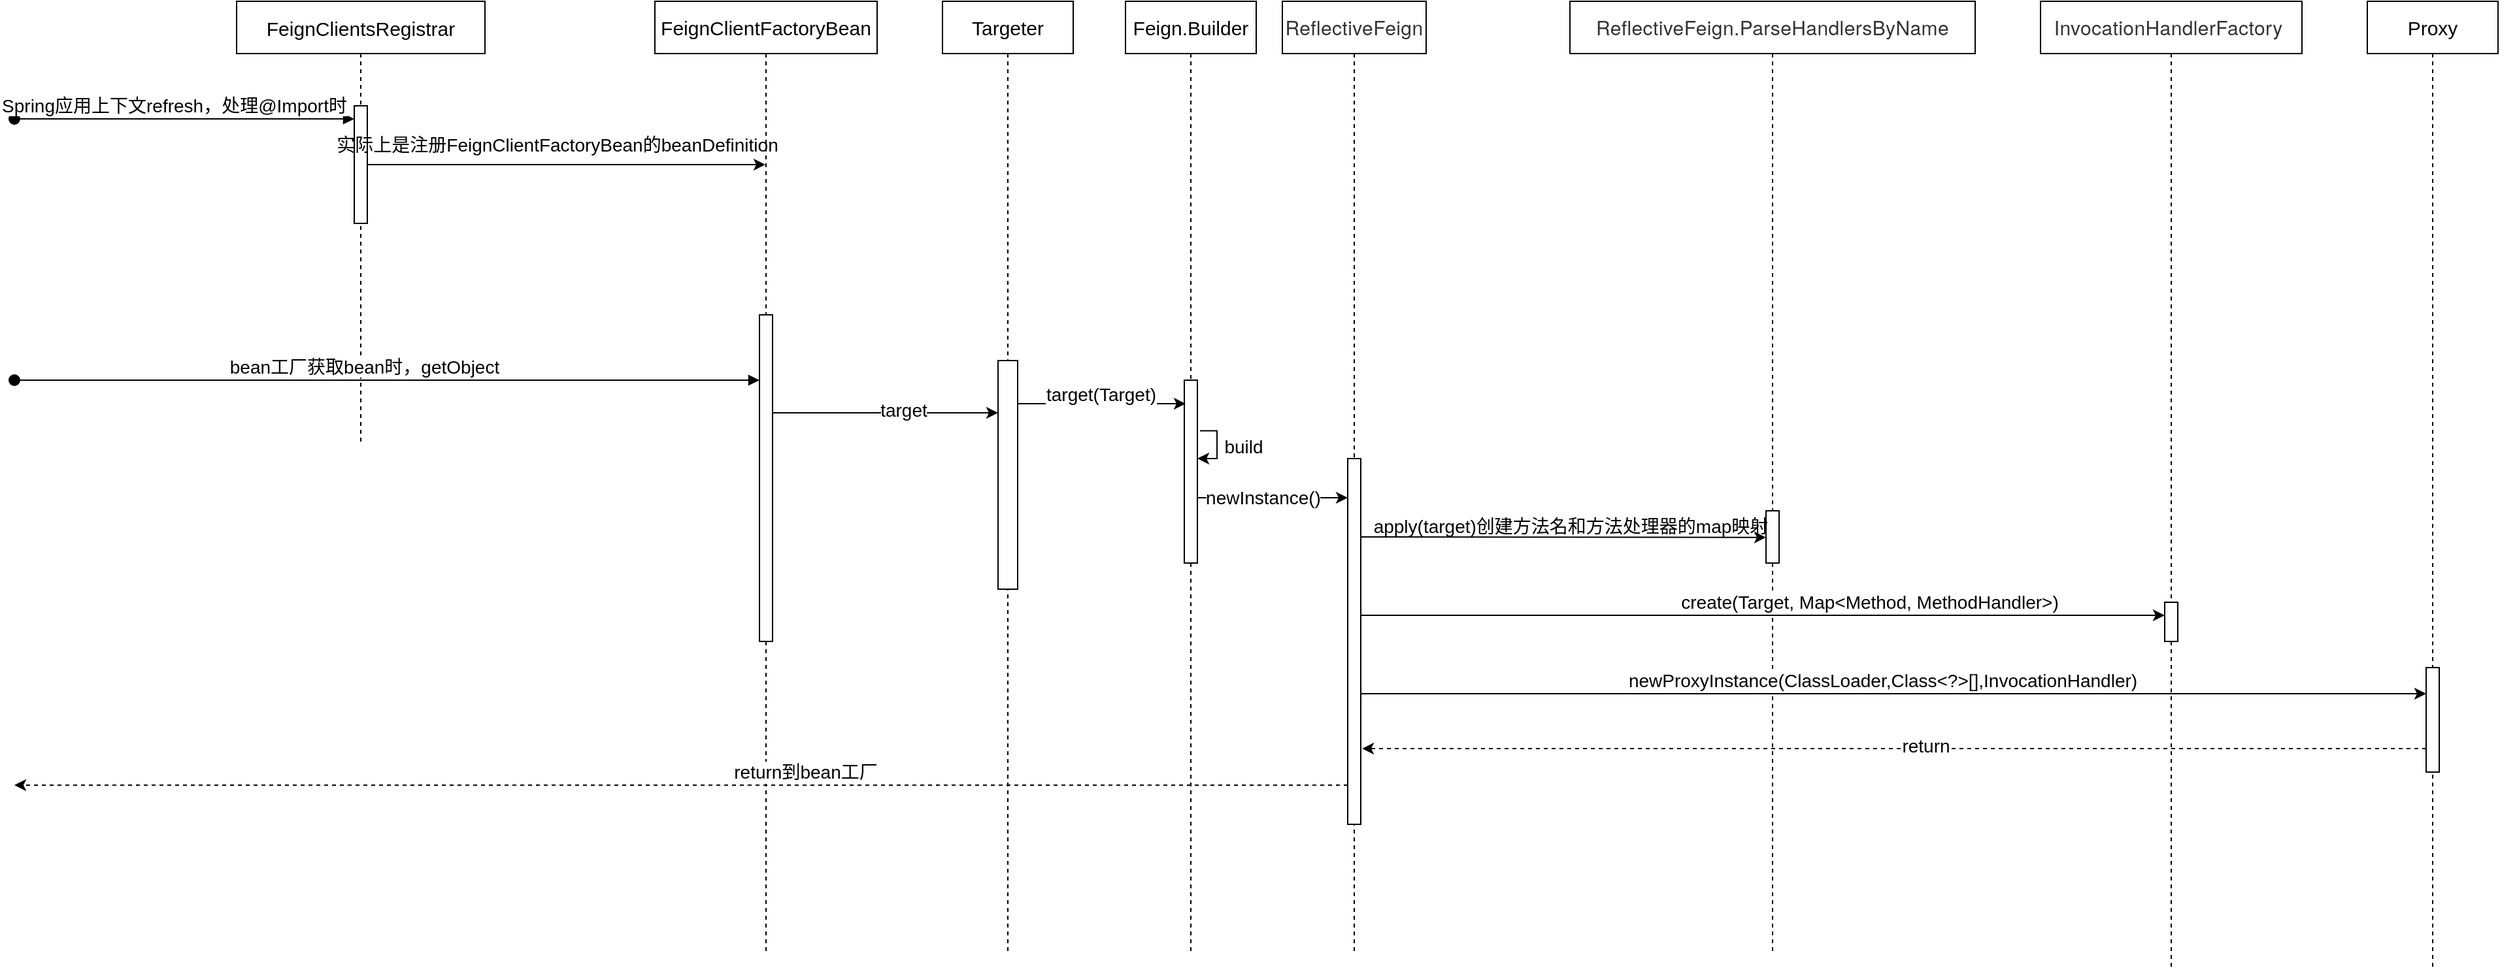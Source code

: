 <mxfile version="14.4.9" type="device"><diagram id="kgpKYQtTHZ0yAKxKKP6v" name="Page-1"><mxGraphModel dx="2580" dy="927" grid="1" gridSize="10" guides="1" tooltips="1" connect="1" arrows="1" fold="1" page="1" pageScale="1" pageWidth="850" pageHeight="1100" math="0" shadow="0"><root><mxCell id="0"/><mxCell id="1" parent="0"/><mxCell id="PX09bn68JUd5K3SHNgwg-1" value="FeignClientsRegistrar" style="shape=umlLifeline;perimeter=lifelinePerimeter;container=1;collapsible=0;recursiveResize=0;rounded=0;shadow=0;strokeWidth=1;fontSize=15;" parent="1" vertex="1"><mxGeometry x="130" y="460" width="190" height="340" as="geometry"/></mxCell><mxCell id="PX09bn68JUd5K3SHNgwg-2" value="" style="points=[];perimeter=orthogonalPerimeter;rounded=0;shadow=0;strokeWidth=1;fontSize=14;" parent="PX09bn68JUd5K3SHNgwg-1" vertex="1"><mxGeometry x="90" y="80" width="10" height="90" as="geometry"/></mxCell><mxCell id="PX09bn68JUd5K3SHNgwg-3" value="Spring应用上下文refresh，处理@Import时" style="verticalAlign=bottom;startArrow=oval;endArrow=block;startSize=8;shadow=0;strokeWidth=1;fontSize=14;" parent="PX09bn68JUd5K3SHNgwg-1" target="PX09bn68JUd5K3SHNgwg-2" edge="1"><mxGeometry x="-0.059" relative="1" as="geometry"><mxPoint x="-170" y="90" as="sourcePoint"/><Array as="points"><mxPoint x="-40" y="90"/></Array><mxPoint as="offset"/></mxGeometry></mxCell><mxCell id="PX09bn68JUd5K3SHNgwg-6" value="FeignClientFactoryBean" style="shape=umlLifeline;perimeter=lifelinePerimeter;whiteSpace=wrap;container=1;collapsible=0;recursiveResize=0;outlineConnect=0;fontSize=15;" parent="1" vertex="1"><mxGeometry x="450" y="460" width="170" height="730" as="geometry"/></mxCell><mxCell id="PX09bn68JUd5K3SHNgwg-17" value="" style="points=[];perimeter=orthogonalPerimeter;rounded=0;shadow=0;strokeWidth=1;fontSize=14;" parent="PX09bn68JUd5K3SHNgwg-6" vertex="1"><mxGeometry x="80" y="240" width="10" height="250" as="geometry"/></mxCell><mxCell id="PX09bn68JUd5K3SHNgwg-7" style="edgeStyle=orthogonalEdgeStyle;rounded=0;orthogonalLoop=1;jettySize=auto;html=1;fontSize=14;" parent="1" source="PX09bn68JUd5K3SHNgwg-2" target="PX09bn68JUd5K3SHNgwg-6" edge="1"><mxGeometry relative="1" as="geometry"><Array as="points"><mxPoint x="410" y="585"/><mxPoint x="410" y="585"/></Array></mxGeometry></mxCell><mxCell id="PX09bn68JUd5K3SHNgwg-10" value="实际上是注册&lt;span style=&quot;font-size: 14px;&quot;&gt;FeignClientFactoryBean的beanDefinition&lt;/span&gt;" style="text;html=1;align=center;verticalAlign=middle;resizable=0;points=[];autosize=1;fontSize=14;" parent="1" vertex="1"><mxGeometry x="200" y="560" width="350" height="20" as="geometry"/></mxCell><mxCell id="PX09bn68JUd5K3SHNgwg-12" value="bean工厂获取bean时，getObject" style="verticalAlign=bottom;startArrow=oval;endArrow=block;startSize=8;shadow=0;strokeWidth=1;fontSize=14;" parent="1" target="PX09bn68JUd5K3SHNgwg-17" edge="1"><mxGeometry x="-0.059" relative="1" as="geometry"><mxPoint x="-40" y="750" as="sourcePoint"/><mxPoint x="210" y="750" as="targetPoint"/><Array as="points"><mxPoint x="80" y="750"/></Array><mxPoint as="offset"/></mxGeometry></mxCell><mxCell id="PX09bn68JUd5K3SHNgwg-15" value="Targeter" style="shape=umlLifeline;perimeter=lifelinePerimeter;whiteSpace=wrap;html=1;container=1;collapsible=0;recursiveResize=0;outlineConnect=0;fontSize=15;" parent="1" vertex="1"><mxGeometry x="670" y="460" width="100" height="730" as="geometry"/></mxCell><mxCell id="PX09bn68JUd5K3SHNgwg-18" value="" style="html=1;points=[];perimeter=orthogonalPerimeter;fontSize=14;" parent="PX09bn68JUd5K3SHNgwg-15" vertex="1"><mxGeometry x="42.5" y="275" width="15" height="175" as="geometry"/></mxCell><mxCell id="PX09bn68JUd5K3SHNgwg-16" value="&lt;span style=&quot;color: rgb(51, 51, 51); font-family: &amp;quot;helvetica neue&amp;quot;, helvetica, arial, sans-serif; font-size: 15px; letter-spacing: 0.2px; background-color: rgb(255, 255, 255);&quot;&gt;ReflectiveFeign&lt;/span&gt;" style="shape=umlLifeline;perimeter=lifelinePerimeter;whiteSpace=wrap;html=1;container=1;collapsible=0;recursiveResize=0;outlineConnect=0;fontSize=15;" parent="1" vertex="1"><mxGeometry x="930" y="460" width="110" height="730" as="geometry"/></mxCell><mxCell id="PX09bn68JUd5K3SHNgwg-25" value="" style="html=1;points=[];perimeter=orthogonalPerimeter;fontSize=14;" parent="PX09bn68JUd5K3SHNgwg-16" vertex="1"><mxGeometry x="50" y="350" width="10" height="280" as="geometry"/></mxCell><mxCell id="PX09bn68JUd5K3SHNgwg-19" style="edgeStyle=orthogonalEdgeStyle;rounded=0;orthogonalLoop=1;jettySize=auto;html=1;fontSize=14;" parent="1" source="PX09bn68JUd5K3SHNgwg-17" target="PX09bn68JUd5K3SHNgwg-18" edge="1"><mxGeometry relative="1" as="geometry"><Array as="points"><mxPoint x="590" y="775"/><mxPoint x="590" y="775"/></Array></mxGeometry></mxCell><mxCell id="PX09bn68JUd5K3SHNgwg-20" value="target" style="edgeLabel;html=1;align=center;verticalAlign=middle;resizable=0;points=[];fontSize=14;" parent="PX09bn68JUd5K3SHNgwg-19" vertex="1" connectable="0"><mxGeometry x="0.158" y="2" relative="1" as="geometry"><mxPoint as="offset"/></mxGeometry></mxCell><mxCell id="PX09bn68JUd5K3SHNgwg-21" value="Feign.Builder" style="shape=umlLifeline;perimeter=lifelinePerimeter;whiteSpace=wrap;html=1;container=1;collapsible=0;recursiveResize=0;outlineConnect=0;fontSize=15;" parent="1" vertex="1"><mxGeometry x="810" y="460" width="100" height="730" as="geometry"/></mxCell><mxCell id="PX09bn68JUd5K3SHNgwg-22" value="" style="html=1;points=[];perimeter=orthogonalPerimeter;fontSize=14;" parent="PX09bn68JUd5K3SHNgwg-21" vertex="1"><mxGeometry x="45" y="290" width="10" height="140" as="geometry"/></mxCell><mxCell id="PX09bn68JUd5K3SHNgwg-26" style="edgeStyle=orthogonalEdgeStyle;rounded=0;orthogonalLoop=1;jettySize=auto;html=1;exitX=1.2;exitY=0.277;exitDx=0;exitDy=0;exitPerimeter=0;fontSize=14;" parent="PX09bn68JUd5K3SHNgwg-21" source="PX09bn68JUd5K3SHNgwg-22" target="PX09bn68JUd5K3SHNgwg-22" edge="1"><mxGeometry relative="1" as="geometry"><Array as="points"><mxPoint x="70" y="350"/></Array></mxGeometry></mxCell><mxCell id="PX09bn68JUd5K3SHNgwg-27" value="build" style="edgeLabel;html=1;align=center;verticalAlign=middle;resizable=0;points=[];fontSize=14;" parent="PX09bn68JUd5K3SHNgwg-26" vertex="1" connectable="0"><mxGeometry x="-0.276" y="-1" relative="1" as="geometry"><mxPoint x="21" y="6.67" as="offset"/></mxGeometry></mxCell><mxCell id="PX09bn68JUd5K3SHNgwg-23" style="edgeStyle=orthogonalEdgeStyle;rounded=0;orthogonalLoop=1;jettySize=auto;html=1;fontSize=14;" parent="1" source="PX09bn68JUd5K3SHNgwg-18" edge="1"><mxGeometry relative="1" as="geometry"><mxPoint x="856" y="768" as="targetPoint"/><Array as="points"><mxPoint x="856" y="768"/></Array></mxGeometry></mxCell><mxCell id="PX09bn68JUd5K3SHNgwg-24" value="target(Target)" style="edgeLabel;html=1;align=center;verticalAlign=middle;resizable=0;points=[];fontSize=14;" parent="PX09bn68JUd5K3SHNgwg-23" vertex="1" connectable="0"><mxGeometry x="0.343" y="1" relative="1" as="geometry"><mxPoint x="-23.33" y="-6.51" as="offset"/></mxGeometry></mxCell><mxCell id="PX09bn68JUd5K3SHNgwg-29" value="" style="edgeStyle=orthogonalEdgeStyle;rounded=0;orthogonalLoop=1;jettySize=auto;html=1;fontSize=14;" parent="1" source="PX09bn68JUd5K3SHNgwg-22" target="PX09bn68JUd5K3SHNgwg-25" edge="1"><mxGeometry relative="1" as="geometry"><mxPoint x="869" y="840" as="sourcePoint"/><Array as="points"><mxPoint x="910" y="840"/><mxPoint x="910" y="840"/></Array></mxGeometry></mxCell><mxCell id="PX09bn68JUd5K3SHNgwg-30" value="newInstance()" style="edgeLabel;html=1;align=center;verticalAlign=middle;resizable=0;points=[];fontSize=14;" parent="PX09bn68JUd5K3SHNgwg-29" vertex="1" connectable="0"><mxGeometry x="0.36" y="2" relative="1" as="geometry"><mxPoint x="-28" y="2" as="offset"/></mxGeometry></mxCell><mxCell id="PX09bn68JUd5K3SHNgwg-32" value="&lt;span style=&quot;color: rgb(51, 51, 51); font-family: &amp;quot;helvetica neue&amp;quot;, helvetica, arial, sans-serif; font-size: 15px; letter-spacing: 0.2px; text-align: left; background-color: rgb(255, 255, 255);&quot;&gt;ReflectiveFeign.ParseHandlersByName&lt;/span&gt;" style="shape=umlLifeline;perimeter=lifelinePerimeter;whiteSpace=wrap;html=1;container=1;collapsible=0;recursiveResize=0;outlineConnect=0;fontSize=15;" parent="1" vertex="1"><mxGeometry x="1150" y="460" width="310" height="730" as="geometry"/></mxCell><mxCell id="PX09bn68JUd5K3SHNgwg-33" value="" style="html=1;points=[];perimeter=orthogonalPerimeter;fontSize=14;" parent="PX09bn68JUd5K3SHNgwg-32" vertex="1"><mxGeometry x="150" y="390" width="10" height="40" as="geometry"/></mxCell><mxCell id="PX09bn68JUd5K3SHNgwg-34" style="edgeStyle=orthogonalEdgeStyle;rounded=0;orthogonalLoop=1;jettySize=auto;html=1;fontSize=14;" parent="1" edge="1"><mxGeometry relative="1" as="geometry"><mxPoint x="1300" y="870.35" as="targetPoint"/><Array as="points"><mxPoint x="1010" y="870"/><mxPoint x="1010" y="870"/></Array><mxPoint x="990" y="870" as="sourcePoint"/></mxGeometry></mxCell><mxCell id="PX09bn68JUd5K3SHNgwg-35" value="apply(target)创建方法名和方法处理器的map映射" style="edgeLabel;align=center;verticalAlign=middle;resizable=0;points=[];fontSize=14;labelBackgroundColor=none;" parent="PX09bn68JUd5K3SHNgwg-34" vertex="1" connectable="0"><mxGeometry x="0.163" y="-4" relative="1" as="geometry"><mxPoint x="-20.0" y="-13.41" as="offset"/></mxGeometry></mxCell><mxCell id="PX09bn68JUd5K3SHNgwg-36" value="&lt;span style=&quot;color: rgb(51, 51, 51); font-family: &amp;quot;helvetica neue&amp;quot;, helvetica, arial, sans-serif; font-size: 15px; letter-spacing: 0.2px; text-align: left; background-color: rgb(255, 255, 255);&quot;&gt;InvocationHandlerFactory&amp;nbsp;&lt;/span&gt;" style="shape=umlLifeline;perimeter=lifelinePerimeter;whiteSpace=wrap;html=1;container=1;collapsible=0;recursiveResize=0;outlineConnect=0;fontSize=15;" parent="1" vertex="1"><mxGeometry x="1510" y="460" width="200" height="740" as="geometry"/></mxCell><mxCell id="PX09bn68JUd5K3SHNgwg-37" value="" style="html=1;points=[];perimeter=orthogonalPerimeter;fontSize=14;" parent="PX09bn68JUd5K3SHNgwg-36" vertex="1"><mxGeometry x="95" y="460" width="10" height="30" as="geometry"/></mxCell><mxCell id="PX09bn68JUd5K3SHNgwg-39" style="edgeStyle=orthogonalEdgeStyle;rounded=0;orthogonalLoop=1;jettySize=auto;html=1;fontSize=14;" parent="1" source="PX09bn68JUd5K3SHNgwg-25" target="PX09bn68JUd5K3SHNgwg-37" edge="1"><mxGeometry relative="1" as="geometry"><Array as="points"><mxPoint x="1240" y="930"/><mxPoint x="1240" y="930"/></Array></mxGeometry></mxCell><mxCell id="PX09bn68JUd5K3SHNgwg-40" value="create(Target, Map&amp;lt;Method, MethodHandler&amp;gt;)" style="edgeLabel;align=center;verticalAlign=middle;resizable=0;points=[];html=1;fontSize=14;" parent="PX09bn68JUd5K3SHNgwg-39" vertex="1" connectable="0"><mxGeometry x="0.276" relative="1" as="geometry"><mxPoint x="-4.17" y="-10" as="offset"/></mxGeometry></mxCell><mxCell id="PX09bn68JUd5K3SHNgwg-41" value="Proxy" style="shape=umlLifeline;perimeter=lifelinePerimeter;whiteSpace=wrap;container=1;collapsible=0;recursiveResize=0;outlineConnect=0;html=1;fontSize=15;" parent="1" vertex="1"><mxGeometry x="1760" y="460" width="100" height="740" as="geometry"/></mxCell><mxCell id="PX09bn68JUd5K3SHNgwg-43" value="" style="html=1;points=[];perimeter=orthogonalPerimeter;fontSize=14;" parent="PX09bn68JUd5K3SHNgwg-41" vertex="1"><mxGeometry x="45" y="510" width="10" height="80" as="geometry"/></mxCell><mxCell id="PX09bn68JUd5K3SHNgwg-42" style="edgeStyle=orthogonalEdgeStyle;rounded=0;orthogonalLoop=1;jettySize=auto;html=1;fontSize=14;" parent="1" source="PX09bn68JUd5K3SHNgwg-25" target="PX09bn68JUd5K3SHNgwg-43" edge="1"><mxGeometry relative="1" as="geometry"><mxPoint x="1691.333" y="1070" as="targetPoint"/><Array as="points"><mxPoint x="1210" y="990"/><mxPoint x="1210" y="990"/></Array></mxGeometry></mxCell><mxCell id="PX09bn68JUd5K3SHNgwg-44" value="newProxyInstance(ClassLoader,Class&amp;lt;?&amp;gt;[],InvocationHandler)" style="edgeLabel;align=center;verticalAlign=middle;resizable=0;points=[];html=1;fontSize=14;" parent="PX09bn68JUd5K3SHNgwg-42" vertex="1" connectable="0"><mxGeometry x="-0.027" y="1" relative="1" as="geometry"><mxPoint x="2.5" y="-9" as="offset"/></mxGeometry></mxCell><mxCell id="PX09bn68JUd5K3SHNgwg-45" style="edgeStyle=orthogonalEdgeStyle;rounded=0;orthogonalLoop=1;jettySize=auto;html=1;entryX=1.1;entryY=0.793;entryDx=0;entryDy=0;entryPerimeter=0;dashed=1;fontSize=14;" parent="1" source="PX09bn68JUd5K3SHNgwg-43" target="PX09bn68JUd5K3SHNgwg-25" edge="1"><mxGeometry relative="1" as="geometry"><Array as="points"><mxPoint x="1610" y="1032"/><mxPoint x="1610" y="1032"/></Array></mxGeometry></mxCell><mxCell id="PX09bn68JUd5K3SHNgwg-47" value="return" style="edgeLabel;html=1;align=center;verticalAlign=middle;resizable=0;points=[];fontSize=14;" parent="PX09bn68JUd5K3SHNgwg-45" vertex="1" connectable="0"><mxGeometry x="-0.039" relative="1" as="geometry"><mxPoint x="7.5" y="-2.01" as="offset"/></mxGeometry></mxCell><mxCell id="PX09bn68JUd5K3SHNgwg-46" style="edgeStyle=orthogonalEdgeStyle;rounded=0;orthogonalLoop=1;jettySize=auto;html=1;dashed=1;fontSize=14;" parent="1" source="PX09bn68JUd5K3SHNgwg-25" edge="1"><mxGeometry relative="1" as="geometry"><mxPoint x="-40" y="1060" as="targetPoint"/><Array as="points"><mxPoint x="62" y="1060"/></Array></mxGeometry></mxCell><mxCell id="PX09bn68JUd5K3SHNgwg-48" value="return到bean工厂" style="edgeLabel;html=1;align=center;verticalAlign=middle;resizable=0;points=[];fontSize=14;" parent="PX09bn68JUd5K3SHNgwg-46" vertex="1" connectable="0"><mxGeometry x="-0.223" y="-3" relative="1" as="geometry"><mxPoint x="-19.17" y="-7" as="offset"/></mxGeometry></mxCell></root></mxGraphModel></diagram></mxfile>